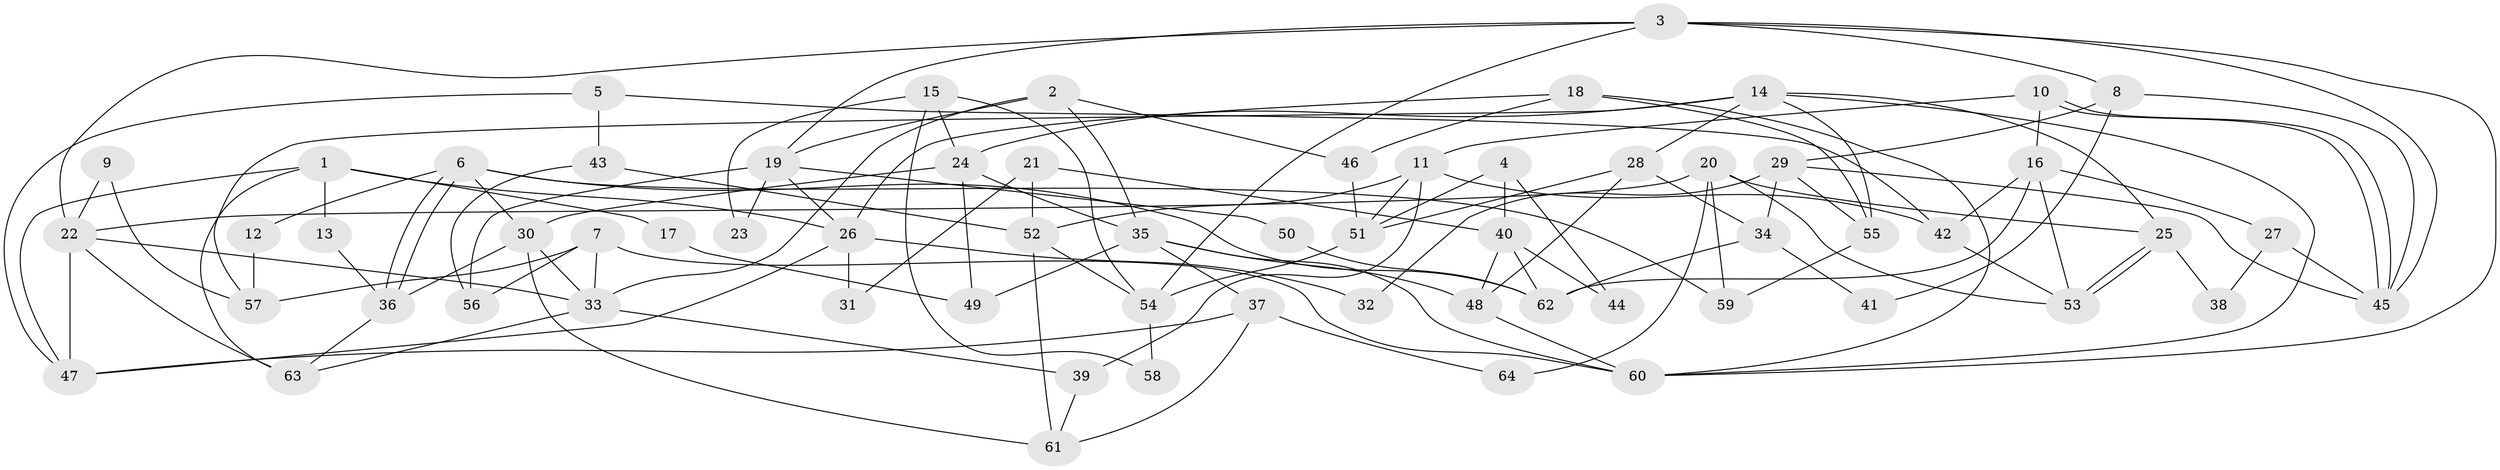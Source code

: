 // coarse degree distribution, {5: 0.20512820512820512, 12: 0.02564102564102564, 16: 0.02564102564102564, 4: 0.10256410256410256, 7: 0.05128205128205128, 2: 0.28205128205128205, 6: 0.10256410256410256, 3: 0.20512820512820512}
// Generated by graph-tools (version 1.1) at 2025/50/03/04/25 22:50:50]
// undirected, 64 vertices, 128 edges
graph export_dot {
  node [color=gray90,style=filled];
  1;
  2;
  3;
  4;
  5;
  6;
  7;
  8;
  9;
  10;
  11;
  12;
  13;
  14;
  15;
  16;
  17;
  18;
  19;
  20;
  21;
  22;
  23;
  24;
  25;
  26;
  27;
  28;
  29;
  30;
  31;
  32;
  33;
  34;
  35;
  36;
  37;
  38;
  39;
  40;
  41;
  42;
  43;
  44;
  45;
  46;
  47;
  48;
  49;
  50;
  51;
  52;
  53;
  54;
  55;
  56;
  57;
  58;
  59;
  60;
  61;
  62;
  63;
  64;
  1 -- 26;
  1 -- 63;
  1 -- 13;
  1 -- 17;
  1 -- 47;
  2 -- 46;
  2 -- 35;
  2 -- 19;
  2 -- 33;
  3 -- 22;
  3 -- 8;
  3 -- 19;
  3 -- 45;
  3 -- 54;
  3 -- 60;
  4 -- 40;
  4 -- 51;
  4 -- 44;
  5 -- 42;
  5 -- 47;
  5 -- 43;
  6 -- 30;
  6 -- 36;
  6 -- 36;
  6 -- 12;
  6 -- 59;
  6 -- 62;
  7 -- 60;
  7 -- 33;
  7 -- 56;
  7 -- 57;
  8 -- 29;
  8 -- 45;
  8 -- 41;
  9 -- 22;
  9 -- 57;
  10 -- 45;
  10 -- 45;
  10 -- 11;
  10 -- 16;
  11 -- 52;
  11 -- 39;
  11 -- 42;
  11 -- 51;
  12 -- 57;
  13 -- 36;
  14 -- 28;
  14 -- 60;
  14 -- 24;
  14 -- 25;
  14 -- 55;
  14 -- 57;
  15 -- 24;
  15 -- 54;
  15 -- 23;
  15 -- 58;
  16 -- 53;
  16 -- 27;
  16 -- 42;
  16 -- 62;
  17 -- 49;
  18 -- 26;
  18 -- 55;
  18 -- 46;
  18 -- 60;
  19 -- 23;
  19 -- 26;
  19 -- 50;
  19 -- 56;
  20 -- 53;
  20 -- 25;
  20 -- 22;
  20 -- 59;
  20 -- 64;
  21 -- 52;
  21 -- 40;
  21 -- 31;
  22 -- 63;
  22 -- 33;
  22 -- 47;
  24 -- 35;
  24 -- 30;
  24 -- 49;
  25 -- 53;
  25 -- 53;
  25 -- 38;
  26 -- 47;
  26 -- 31;
  26 -- 32;
  27 -- 45;
  27 -- 38;
  28 -- 34;
  28 -- 51;
  28 -- 48;
  29 -- 55;
  29 -- 45;
  29 -- 32;
  29 -- 34;
  30 -- 33;
  30 -- 36;
  30 -- 61;
  33 -- 39;
  33 -- 63;
  34 -- 62;
  34 -- 41;
  35 -- 60;
  35 -- 48;
  35 -- 37;
  35 -- 49;
  36 -- 63;
  37 -- 47;
  37 -- 61;
  37 -- 64;
  39 -- 61;
  40 -- 62;
  40 -- 48;
  40 -- 44;
  42 -- 53;
  43 -- 56;
  43 -- 52;
  46 -- 51;
  48 -- 60;
  50 -- 62;
  51 -- 54;
  52 -- 61;
  52 -- 54;
  54 -- 58;
  55 -- 59;
}
